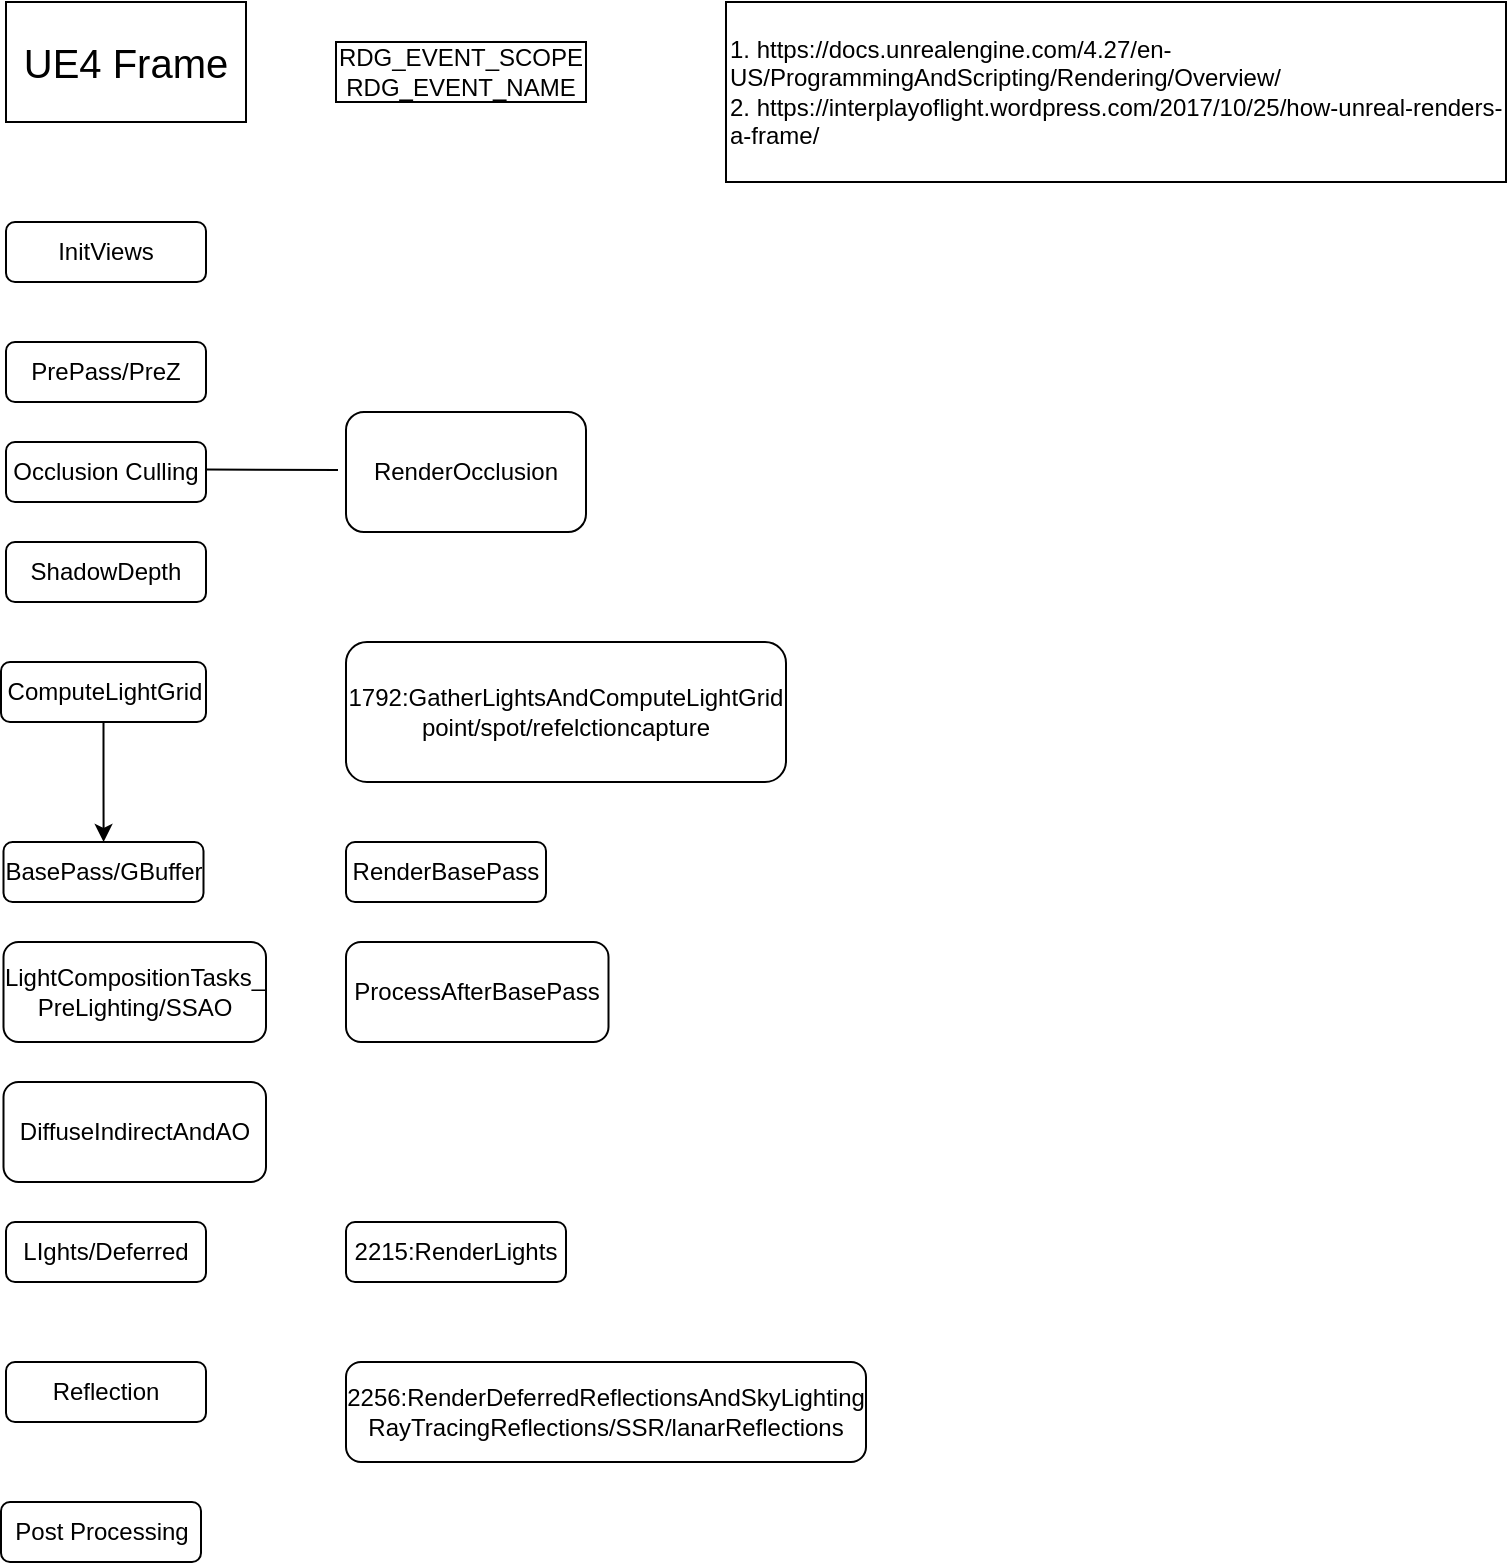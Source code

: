 <mxfile version="22.0.8" type="github">
  <diagram name="第 1 页" id="Ze0jnDnfLPyHOgXYB_ot">
    <mxGraphModel dx="954" dy="648" grid="1" gridSize="10" guides="1" tooltips="1" connect="1" arrows="1" fold="1" page="1" pageScale="1" pageWidth="827" pageHeight="1169" math="0" shadow="0">
      <root>
        <mxCell id="0" />
        <mxCell id="1" parent="0" />
        <mxCell id="qzIb_nU2oz7oTCQaS19U-1" value="&lt;font style=&quot;font-size: 20px;&quot;&gt;UE4 Frame&lt;/font&gt;" style="rounded=0;whiteSpace=wrap;html=1;" vertex="1" parent="1">
          <mxGeometry x="70" y="30" width="120" height="60" as="geometry" />
        </mxCell>
        <mxCell id="qzIb_nU2oz7oTCQaS19U-2" value="InitViews" style="rounded=1;whiteSpace=wrap;html=1;" vertex="1" parent="1">
          <mxGeometry x="70" y="140" width="100" height="30" as="geometry" />
        </mxCell>
        <mxCell id="qzIb_nU2oz7oTCQaS19U-3" value="PrePass/PreZ" style="rounded=1;whiteSpace=wrap;html=1;" vertex="1" parent="1">
          <mxGeometry x="70" y="200" width="100" height="30" as="geometry" />
        </mxCell>
        <mxCell id="qzIb_nU2oz7oTCQaS19U-4" value="Occlusion Culling" style="rounded=1;whiteSpace=wrap;html=1;" vertex="1" parent="1">
          <mxGeometry x="70" y="250" width="100" height="30" as="geometry" />
        </mxCell>
        <mxCell id="qzIb_nU2oz7oTCQaS19U-5" value="ShadowDepth" style="rounded=1;whiteSpace=wrap;html=1;" vertex="1" parent="1">
          <mxGeometry x="70" y="300" width="100" height="30" as="geometry" />
        </mxCell>
        <mxCell id="qzIb_nU2oz7oTCQaS19U-8" value="" style="edgeStyle=orthogonalEdgeStyle;rounded=0;orthogonalLoop=1;jettySize=auto;html=1;" edge="1" parent="1" source="qzIb_nU2oz7oTCQaS19U-6" target="qzIb_nU2oz7oTCQaS19U-7">
          <mxGeometry relative="1" as="geometry" />
        </mxCell>
        <mxCell id="qzIb_nU2oz7oTCQaS19U-6" value="ComputeLightGrid" style="rounded=1;whiteSpace=wrap;html=1;" vertex="1" parent="1">
          <mxGeometry x="67.5" y="360" width="102.5" height="30" as="geometry" />
        </mxCell>
        <mxCell id="qzIb_nU2oz7oTCQaS19U-7" value="BasePass/GBuffer" style="rounded=1;whiteSpace=wrap;html=1;" vertex="1" parent="1">
          <mxGeometry x="68.75" y="450" width="100" height="30" as="geometry" />
        </mxCell>
        <mxCell id="qzIb_nU2oz7oTCQaS19U-9" value="RenderOcclusion" style="whiteSpace=wrap;html=1;rounded=1;" vertex="1" parent="1">
          <mxGeometry x="240" y="235" width="120" height="60" as="geometry" />
        </mxCell>
        <mxCell id="qzIb_nU2oz7oTCQaS19U-11" value="" style="endArrow=none;html=1;rounded=0;" edge="1" parent="1">
          <mxGeometry width="50" height="50" relative="1" as="geometry">
            <mxPoint x="170" y="263.75" as="sourcePoint" />
            <mxPoint x="236" y="264" as="targetPoint" />
          </mxGeometry>
        </mxCell>
        <mxCell id="qzIb_nU2oz7oTCQaS19U-13" value="1792:GatherLightsAndComputeLightGrid&lt;br&gt;point/spot/refelctioncapture" style="whiteSpace=wrap;html=1;rounded=1;" vertex="1" parent="1">
          <mxGeometry x="240" y="350" width="220" height="70" as="geometry" />
        </mxCell>
        <mxCell id="qzIb_nU2oz7oTCQaS19U-14" value="LIghts/Deferred" style="rounded=1;whiteSpace=wrap;html=1;" vertex="1" parent="1">
          <mxGeometry x="70" y="640" width="100" height="30" as="geometry" />
        </mxCell>
        <mxCell id="qzIb_nU2oz7oTCQaS19U-15" value="LightCompositionTasks_&lt;br&gt;PreLighting/SSAO" style="rounded=1;whiteSpace=wrap;html=1;" vertex="1" parent="1">
          <mxGeometry x="68.75" y="500" width="131.25" height="50" as="geometry" />
        </mxCell>
        <mxCell id="qzIb_nU2oz7oTCQaS19U-16" value="ProcessAfterBasePass" style="rounded=1;whiteSpace=wrap;html=1;" vertex="1" parent="1">
          <mxGeometry x="240" y="500" width="131.25" height="50" as="geometry" />
        </mxCell>
        <mxCell id="qzIb_nU2oz7oTCQaS19U-17" value="RenderBasePass" style="rounded=1;whiteSpace=wrap;html=1;" vertex="1" parent="1">
          <mxGeometry x="240" y="450" width="100" height="30" as="geometry" />
        </mxCell>
        <mxCell id="qzIb_nU2oz7oTCQaS19U-18" value="Reflection" style="rounded=1;whiteSpace=wrap;html=1;" vertex="1" parent="1">
          <mxGeometry x="70" y="710" width="100" height="30" as="geometry" />
        </mxCell>
        <mxCell id="qzIb_nU2oz7oTCQaS19U-19" value="DiffuseIndirectAndAO" style="rounded=1;whiteSpace=wrap;html=1;" vertex="1" parent="1">
          <mxGeometry x="68.75" y="570" width="131.25" height="50" as="geometry" />
        </mxCell>
        <mxCell id="qzIb_nU2oz7oTCQaS19U-20" value="2215:RenderLights" style="rounded=1;whiteSpace=wrap;html=1;" vertex="1" parent="1">
          <mxGeometry x="240" y="640" width="110" height="30" as="geometry" />
        </mxCell>
        <mxCell id="qzIb_nU2oz7oTCQaS19U-21" value="2256:RenderDeferredReflectionsAndSkyLighting&lt;br&gt;RayTracingReflections/SSR/lanarReflections" style="rounded=1;html=1;whiteSpace=wrap;" vertex="1" parent="1">
          <mxGeometry x="240" y="710" width="260" height="50" as="geometry" />
        </mxCell>
        <mxCell id="qzIb_nU2oz7oTCQaS19U-22" value="RDG_EVENT_SCOPE&lt;br&gt;RDG_EVENT_NAME" style="rounded=0;whiteSpace=wrap;html=1;" vertex="1" parent="1">
          <mxGeometry x="235" y="50" width="125" height="30" as="geometry" />
        </mxCell>
        <mxCell id="qzIb_nU2oz7oTCQaS19U-23" value="Post Processing" style="rounded=1;whiteSpace=wrap;html=1;" vertex="1" parent="1">
          <mxGeometry x="67.5" y="780" width="100" height="30" as="geometry" />
        </mxCell>
        <mxCell id="qzIb_nU2oz7oTCQaS19U-24" value="1.&amp;nbsp;https://docs.unrealengine.com/4.27/en-US/ProgrammingAndScripting/Rendering/Overview/&lt;br&gt;2.&amp;nbsp;https://interplayoflight.wordpress.com/2017/10/25/how-unreal-renders-a-frame/" style="rounded=0;whiteSpace=wrap;html=1;align=left;" vertex="1" parent="1">
          <mxGeometry x="430" y="30" width="390" height="90" as="geometry" />
        </mxCell>
      </root>
    </mxGraphModel>
  </diagram>
</mxfile>

